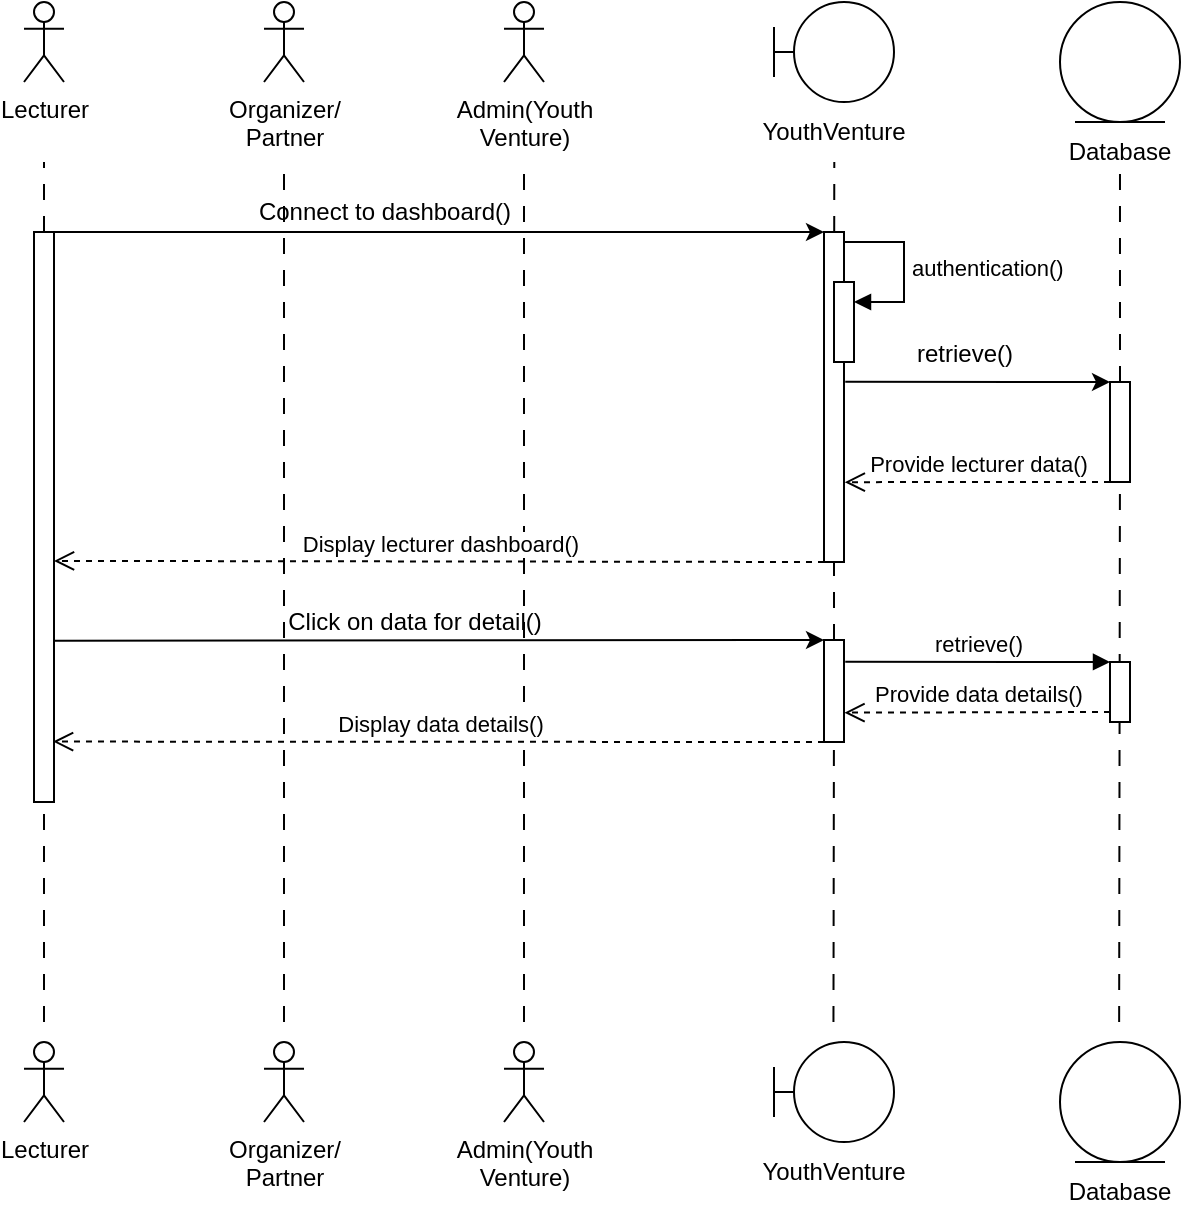 <mxfile version="22.1.3" type="github">
  <diagram name="Page-1" id="wwDXL9ZGAKbMqEXQXg8f">
    <mxGraphModel dx="712" dy="804" grid="1" gridSize="10" guides="1" tooltips="1" connect="1" arrows="1" fold="1" page="1" pageScale="1" pageWidth="850" pageHeight="1100" math="0" shadow="0">
      <root>
        <mxCell id="0" />
        <mxCell id="1" parent="0" />
        <mxCell id="vezCgIkYZHL1R31hKO3_-3" value="Lecturer" style="shape=umlActor;verticalLabelPosition=bottom;verticalAlign=top;html=1;" vertex="1" parent="1">
          <mxGeometry x="40" y="80" width="20" height="40" as="geometry" />
        </mxCell>
        <mxCell id="vezCgIkYZHL1R31hKO3_-4" value="Organizer/&lt;br&gt;Partner" style="shape=umlActor;verticalLabelPosition=bottom;verticalAlign=top;html=1;" vertex="1" parent="1">
          <mxGeometry x="160" y="80" width="20" height="40" as="geometry" />
        </mxCell>
        <mxCell id="vezCgIkYZHL1R31hKO3_-5" value="Admin(Youth&lt;br&gt;Venture)" style="shape=umlActor;verticalLabelPosition=bottom;verticalAlign=top;html=1;" vertex="1" parent="1">
          <mxGeometry x="280" y="80" width="20" height="40" as="geometry" />
        </mxCell>
        <mxCell id="vezCgIkYZHL1R31hKO3_-8" value="Lecturer" style="shape=umlActor;verticalLabelPosition=bottom;verticalAlign=top;html=1;" vertex="1" parent="1">
          <mxGeometry x="40" y="600" width="20" height="40" as="geometry" />
        </mxCell>
        <mxCell id="vezCgIkYZHL1R31hKO3_-9" value="" style="endArrow=none;dashed=1;html=1;rounded=0;strokeWidth=1;dashPattern=8 8;" edge="1" parent="1" source="vezCgIkYZHL1R31hKO3_-32">
          <mxGeometry width="50" height="50" relative="1" as="geometry">
            <mxPoint x="50" y="590" as="sourcePoint" />
            <mxPoint x="50" y="160" as="targetPoint" />
          </mxGeometry>
        </mxCell>
        <mxCell id="vezCgIkYZHL1R31hKO3_-10" value="Organizer/&lt;br&gt;Partner" style="shape=umlActor;verticalLabelPosition=bottom;verticalAlign=top;html=1;" vertex="1" parent="1">
          <mxGeometry x="160" y="600" width="20" height="40" as="geometry" />
        </mxCell>
        <mxCell id="vezCgIkYZHL1R31hKO3_-11" value="Admin(Youth&lt;br&gt;Venture)" style="shape=umlActor;verticalLabelPosition=bottom;verticalAlign=top;html=1;" vertex="1" parent="1">
          <mxGeometry x="280" y="600" width="20" height="40" as="geometry" />
        </mxCell>
        <mxCell id="vezCgIkYZHL1R31hKO3_-12" value="" style="endArrow=none;dashed=1;html=1;rounded=0;strokeWidth=1;dashPattern=8 8;" edge="1" parent="1">
          <mxGeometry width="50" height="50" relative="1" as="geometry">
            <mxPoint x="170" y="590" as="sourcePoint" />
            <mxPoint x="170" y="160" as="targetPoint" />
          </mxGeometry>
        </mxCell>
        <mxCell id="vezCgIkYZHL1R31hKO3_-13" value="" style="endArrow=none;dashed=1;html=1;rounded=0;strokeWidth=1;dashPattern=8 8;" edge="1" parent="1">
          <mxGeometry width="50" height="50" relative="1" as="geometry">
            <mxPoint x="290" y="590" as="sourcePoint" />
            <mxPoint x="290" y="160" as="targetPoint" />
          </mxGeometry>
        </mxCell>
        <mxCell id="vezCgIkYZHL1R31hKO3_-20" value="" style="group" vertex="1" connectable="0" parent="1">
          <mxGeometry x="415" y="80" width="60" height="80" as="geometry" />
        </mxCell>
        <mxCell id="vezCgIkYZHL1R31hKO3_-16" value="" style="shape=umlBoundary;whiteSpace=wrap;html=1;" vertex="1" parent="vezCgIkYZHL1R31hKO3_-20">
          <mxGeometry width="60" height="50" as="geometry" />
        </mxCell>
        <mxCell id="vezCgIkYZHL1R31hKO3_-18" value="YouthVenture" style="text;html=1;strokeColor=none;fillColor=none;align=center;verticalAlign=middle;whiteSpace=wrap;rounded=0;" vertex="1" parent="vezCgIkYZHL1R31hKO3_-20">
          <mxGeometry y="50" width="60" height="30" as="geometry" />
        </mxCell>
        <mxCell id="vezCgIkYZHL1R31hKO3_-21" value="" style="group" vertex="1" connectable="0" parent="1">
          <mxGeometry x="415" y="600" width="60" height="80" as="geometry" />
        </mxCell>
        <mxCell id="vezCgIkYZHL1R31hKO3_-22" value="" style="shape=umlBoundary;whiteSpace=wrap;html=1;" vertex="1" parent="vezCgIkYZHL1R31hKO3_-21">
          <mxGeometry width="60" height="50" as="geometry" />
        </mxCell>
        <mxCell id="vezCgIkYZHL1R31hKO3_-23" value="YouthVenture" style="text;html=1;strokeColor=none;fillColor=none;align=center;verticalAlign=middle;whiteSpace=wrap;rounded=0;" vertex="1" parent="vezCgIkYZHL1R31hKO3_-21">
          <mxGeometry y="50" width="60" height="30" as="geometry" />
        </mxCell>
        <mxCell id="vezCgIkYZHL1R31hKO3_-26" value="" style="group" vertex="1" connectable="0" parent="1">
          <mxGeometry x="558" y="80" width="60" height="90" as="geometry" />
        </mxCell>
        <mxCell id="vezCgIkYZHL1R31hKO3_-24" value="" style="ellipse;shape=umlEntity;whiteSpace=wrap;html=1;" vertex="1" parent="vezCgIkYZHL1R31hKO3_-26">
          <mxGeometry width="60" height="60" as="geometry" />
        </mxCell>
        <mxCell id="vezCgIkYZHL1R31hKO3_-25" value="Database" style="text;html=1;strokeColor=none;fillColor=none;align=center;verticalAlign=middle;whiteSpace=wrap;rounded=0;" vertex="1" parent="vezCgIkYZHL1R31hKO3_-26">
          <mxGeometry y="60" width="60" height="30" as="geometry" />
        </mxCell>
        <mxCell id="vezCgIkYZHL1R31hKO3_-27" value="" style="group" vertex="1" connectable="0" parent="1">
          <mxGeometry x="558" y="600" width="60" height="90" as="geometry" />
        </mxCell>
        <mxCell id="vezCgIkYZHL1R31hKO3_-28" value="" style="ellipse;shape=umlEntity;whiteSpace=wrap;html=1;" vertex="1" parent="vezCgIkYZHL1R31hKO3_-27">
          <mxGeometry width="60" height="60" as="geometry" />
        </mxCell>
        <mxCell id="vezCgIkYZHL1R31hKO3_-29" value="Database" style="text;html=1;strokeColor=none;fillColor=none;align=center;verticalAlign=middle;whiteSpace=wrap;rounded=0;" vertex="1" parent="vezCgIkYZHL1R31hKO3_-27">
          <mxGeometry y="60" width="60" height="30" as="geometry" />
        </mxCell>
        <mxCell id="vezCgIkYZHL1R31hKO3_-30" value="" style="endArrow=none;dashed=1;html=1;rounded=0;strokeWidth=1;dashPattern=8 8;" edge="1" parent="1" source="vezCgIkYZHL1R31hKO3_-57">
          <mxGeometry width="50" height="50" relative="1" as="geometry">
            <mxPoint x="587.57" y="590" as="sourcePoint" />
            <mxPoint x="587.99" y="160" as="targetPoint" />
          </mxGeometry>
        </mxCell>
        <mxCell id="vezCgIkYZHL1R31hKO3_-33" value="" style="endArrow=none;dashed=1;html=1;rounded=0;strokeWidth=1;dashPattern=8 8;" edge="1" parent="1" target="vezCgIkYZHL1R31hKO3_-32">
          <mxGeometry width="50" height="50" relative="1" as="geometry">
            <mxPoint x="50" y="590" as="sourcePoint" />
            <mxPoint x="50" y="160" as="targetPoint" />
          </mxGeometry>
        </mxCell>
        <mxCell id="vezCgIkYZHL1R31hKO3_-32" value="" style="rounded=0;whiteSpace=wrap;html=1;" vertex="1" parent="1">
          <mxGeometry x="45" y="195" width="10" height="285" as="geometry" />
        </mxCell>
        <mxCell id="vezCgIkYZHL1R31hKO3_-40" value="" style="endArrow=classic;html=1;rounded=0;exitX=1;exitY=0;exitDx=0;exitDy=0;entryX=0;entryY=0;entryDx=0;entryDy=0;" edge="1" parent="1" source="vezCgIkYZHL1R31hKO3_-32" target="vezCgIkYZHL1R31hKO3_-46">
          <mxGeometry width="50" height="50" relative="1" as="geometry">
            <mxPoint x="180" y="290" as="sourcePoint" />
            <mxPoint x="416" y="195.0" as="targetPoint" />
          </mxGeometry>
        </mxCell>
        <mxCell id="vezCgIkYZHL1R31hKO3_-45" value="" style="endArrow=none;dashed=1;html=1;rounded=0;strokeWidth=1;dashPattern=8 8;" edge="1" parent="1" source="vezCgIkYZHL1R31hKO3_-46">
          <mxGeometry width="50" height="50" relative="1" as="geometry">
            <mxPoint x="444.73" y="590" as="sourcePoint" />
            <mxPoint x="445.15" y="160" as="targetPoint" />
          </mxGeometry>
        </mxCell>
        <mxCell id="vezCgIkYZHL1R31hKO3_-53" value="Connect to dashboard()" style="text;html=1;align=center;verticalAlign=middle;resizable=0;points=[];autosize=1;strokeColor=none;fillColor=none;" vertex="1" parent="1">
          <mxGeometry x="145" y="170" width="150" height="30" as="geometry" />
        </mxCell>
        <mxCell id="vezCgIkYZHL1R31hKO3_-56" value="" style="endArrow=none;dashed=1;html=1;rounded=0;strokeWidth=1;dashPattern=8 8;" edge="1" parent="1" source="vezCgIkYZHL1R31hKO3_-70" target="vezCgIkYZHL1R31hKO3_-46">
          <mxGeometry width="50" height="50" relative="1" as="geometry">
            <mxPoint x="444.73" y="590" as="sourcePoint" />
            <mxPoint x="445.15" y="160" as="targetPoint" />
          </mxGeometry>
        </mxCell>
        <mxCell id="vezCgIkYZHL1R31hKO3_-46" value="" style="rounded=0;whiteSpace=wrap;html=1;" vertex="1" parent="1">
          <mxGeometry x="440" y="195" width="10" height="165" as="geometry" />
        </mxCell>
        <mxCell id="vezCgIkYZHL1R31hKO3_-58" value="" style="endArrow=none;dashed=1;html=1;rounded=0;strokeWidth=1;dashPattern=8 8;" edge="1" parent="1" target="vezCgIkYZHL1R31hKO3_-57">
          <mxGeometry width="50" height="50" relative="1" as="geometry">
            <mxPoint x="587.57" y="590" as="sourcePoint" />
            <mxPoint x="587.99" y="160" as="targetPoint" />
          </mxGeometry>
        </mxCell>
        <mxCell id="vezCgIkYZHL1R31hKO3_-57" value="" style="rounded=0;whiteSpace=wrap;html=1;" vertex="1" parent="1">
          <mxGeometry x="583" y="270" width="10" height="50" as="geometry" />
        </mxCell>
        <mxCell id="vezCgIkYZHL1R31hKO3_-59" value="" style="endArrow=classic;html=1;rounded=0;entryX=0;entryY=0;entryDx=0;entryDy=0;exitX=1.063;exitY=0.454;exitDx=0;exitDy=0;exitPerimeter=0;" edge="1" parent="1" source="vezCgIkYZHL1R31hKO3_-46" target="vezCgIkYZHL1R31hKO3_-57">
          <mxGeometry width="50" height="50" relative="1" as="geometry">
            <mxPoint x="459" y="270" as="sourcePoint" />
            <mxPoint x="580" y="271" as="targetPoint" />
          </mxGeometry>
        </mxCell>
        <mxCell id="vezCgIkYZHL1R31hKO3_-60" value="retrieve()" style="text;html=1;align=center;verticalAlign=middle;resizable=0;points=[];autosize=1;strokeColor=none;fillColor=none;" vertex="1" parent="1">
          <mxGeometry x="475" y="241" width="70" height="30" as="geometry" />
        </mxCell>
        <mxCell id="vezCgIkYZHL1R31hKO3_-63" value="" style="html=1;points=[[0,0,0,0,5],[0,1,0,0,-5],[1,0,0,0,5],[1,1,0,0,-5]];perimeter=orthogonalPerimeter;outlineConnect=0;targetShapes=umlLifeline;portConstraint=eastwest;newEdgeStyle={&quot;curved&quot;:0,&quot;rounded&quot;:0};" vertex="1" parent="1">
          <mxGeometry x="445" y="220" width="10" height="40" as="geometry" />
        </mxCell>
        <mxCell id="vezCgIkYZHL1R31hKO3_-64" value="authentication()" style="html=1;align=left;spacingLeft=2;endArrow=block;rounded=0;edgeStyle=orthogonalEdgeStyle;curved=0;rounded=0;" edge="1" target="vezCgIkYZHL1R31hKO3_-63" parent="1">
          <mxGeometry relative="1" as="geometry">
            <mxPoint x="450" y="200" as="sourcePoint" />
            <Array as="points">
              <mxPoint x="480" y="230" />
            </Array>
          </mxGeometry>
        </mxCell>
        <mxCell id="vezCgIkYZHL1R31hKO3_-67" value="Provide lecturer data()" style="html=1;verticalAlign=bottom;endArrow=open;dashed=1;endSize=8;curved=0;rounded=0;exitX=0;exitY=1;exitDx=0;exitDy=0;entryX=1.04;entryY=0.758;entryDx=0;entryDy=0;entryPerimeter=0;" edge="1" source="vezCgIkYZHL1R31hKO3_-57" parent="1" target="vezCgIkYZHL1R31hKO3_-46">
          <mxGeometry relative="1" as="geometry">
            <mxPoint x="459" y="320" as="targetPoint" />
            <mxPoint x="569" y="314.77" as="sourcePoint" />
          </mxGeometry>
        </mxCell>
        <mxCell id="vezCgIkYZHL1R31hKO3_-68" value="Display lecturer dashboard()" style="html=1;verticalAlign=bottom;endArrow=open;dashed=1;endSize=8;curved=0;rounded=0;exitX=0;exitY=1;exitDx=0;exitDy=0;movable=1;resizable=1;rotatable=1;deletable=1;editable=1;locked=0;connectable=1;entryX=1;entryY=0.577;entryDx=0;entryDy=0;entryPerimeter=0;" edge="1" parent="1" source="vezCgIkYZHL1R31hKO3_-46" target="vezCgIkYZHL1R31hKO3_-32">
          <mxGeometry relative="1" as="geometry">
            <mxPoint x="70" y="360" as="targetPoint" />
            <mxPoint x="430" y="360" as="sourcePoint" />
          </mxGeometry>
        </mxCell>
        <mxCell id="vezCgIkYZHL1R31hKO3_-69" value="" style="endArrow=classic;html=1;rounded=0;exitX=1.016;exitY=0.717;exitDx=0;exitDy=0;exitPerimeter=0;entryX=0;entryY=0;entryDx=0;entryDy=0;" edge="1" parent="1" source="vezCgIkYZHL1R31hKO3_-32" target="vezCgIkYZHL1R31hKO3_-70">
          <mxGeometry width="50" height="50" relative="1" as="geometry">
            <mxPoint x="65" y="400" as="sourcePoint" />
            <mxPoint x="430" y="400" as="targetPoint" />
          </mxGeometry>
        </mxCell>
        <mxCell id="vezCgIkYZHL1R31hKO3_-71" value="" style="endArrow=none;dashed=1;html=1;rounded=0;strokeWidth=1;dashPattern=8 8;" edge="1" parent="1" target="vezCgIkYZHL1R31hKO3_-70">
          <mxGeometry width="50" height="50" relative="1" as="geometry">
            <mxPoint x="444.73" y="590" as="sourcePoint" />
            <mxPoint x="445" y="360" as="targetPoint" />
          </mxGeometry>
        </mxCell>
        <mxCell id="vezCgIkYZHL1R31hKO3_-70" value="" style="rounded=0;whiteSpace=wrap;html=1;" vertex="1" parent="1">
          <mxGeometry x="440" y="399" width="10" height="51" as="geometry" />
        </mxCell>
        <mxCell id="vezCgIkYZHL1R31hKO3_-73" value="Click on data for detail()" style="text;html=1;align=center;verticalAlign=middle;resizable=0;points=[];autosize=1;strokeColor=none;fillColor=none;" vertex="1" parent="1">
          <mxGeometry x="160" y="375" width="150" height="30" as="geometry" />
        </mxCell>
        <mxCell id="vezCgIkYZHL1R31hKO3_-75" value="" style="html=1;points=[[0,0,0,0,5],[0,1,0,0,-5],[1,0,0,0,5],[1,1,0,0,-5]];perimeter=orthogonalPerimeter;outlineConnect=0;targetShapes=umlLifeline;portConstraint=eastwest;newEdgeStyle={&quot;curved&quot;:0,&quot;rounded&quot;:0};" vertex="1" parent="1">
          <mxGeometry x="583" y="410" width="10" height="30" as="geometry" />
        </mxCell>
        <mxCell id="vezCgIkYZHL1R31hKO3_-76" value="retrieve()" style="html=1;verticalAlign=bottom;endArrow=block;curved=0;rounded=0;exitX=1.063;exitY=0.213;exitDx=0;exitDy=0;exitPerimeter=0;" edge="1" target="vezCgIkYZHL1R31hKO3_-75" parent="1" source="vezCgIkYZHL1R31hKO3_-70">
          <mxGeometry relative="1" as="geometry">
            <mxPoint x="460" y="410" as="sourcePoint" />
            <mxPoint x="570" y="410" as="targetPoint" />
          </mxGeometry>
        </mxCell>
        <mxCell id="vezCgIkYZHL1R31hKO3_-77" value="Provide data details()" style="html=1;verticalAlign=bottom;endArrow=open;dashed=1;endSize=8;curved=0;rounded=0;exitX=0;exitY=1;exitDx=0;exitDy=-5;entryX=1.024;entryY=0.712;entryDx=0;entryDy=0;entryPerimeter=0;" edge="1" source="vezCgIkYZHL1R31hKO3_-75" parent="1" target="vezCgIkYZHL1R31hKO3_-70">
          <mxGeometry relative="1" as="geometry">
            <mxPoint x="470" y="435" as="targetPoint" />
          </mxGeometry>
        </mxCell>
        <mxCell id="vezCgIkYZHL1R31hKO3_-78" value="Display data details()" style="html=1;verticalAlign=bottom;endArrow=open;dashed=1;endSize=8;curved=0;rounded=0;exitX=0;exitY=1;exitDx=0;exitDy=0;entryX=0.953;entryY=0.894;entryDx=0;entryDy=0;entryPerimeter=0;" edge="1" parent="1" source="vezCgIkYZHL1R31hKO3_-70" target="vezCgIkYZHL1R31hKO3_-32">
          <mxGeometry relative="1" as="geometry">
            <mxPoint x="60" y="450" as="targetPoint" />
            <mxPoint x="360" y="450" as="sourcePoint" />
          </mxGeometry>
        </mxCell>
      </root>
    </mxGraphModel>
  </diagram>
</mxfile>
